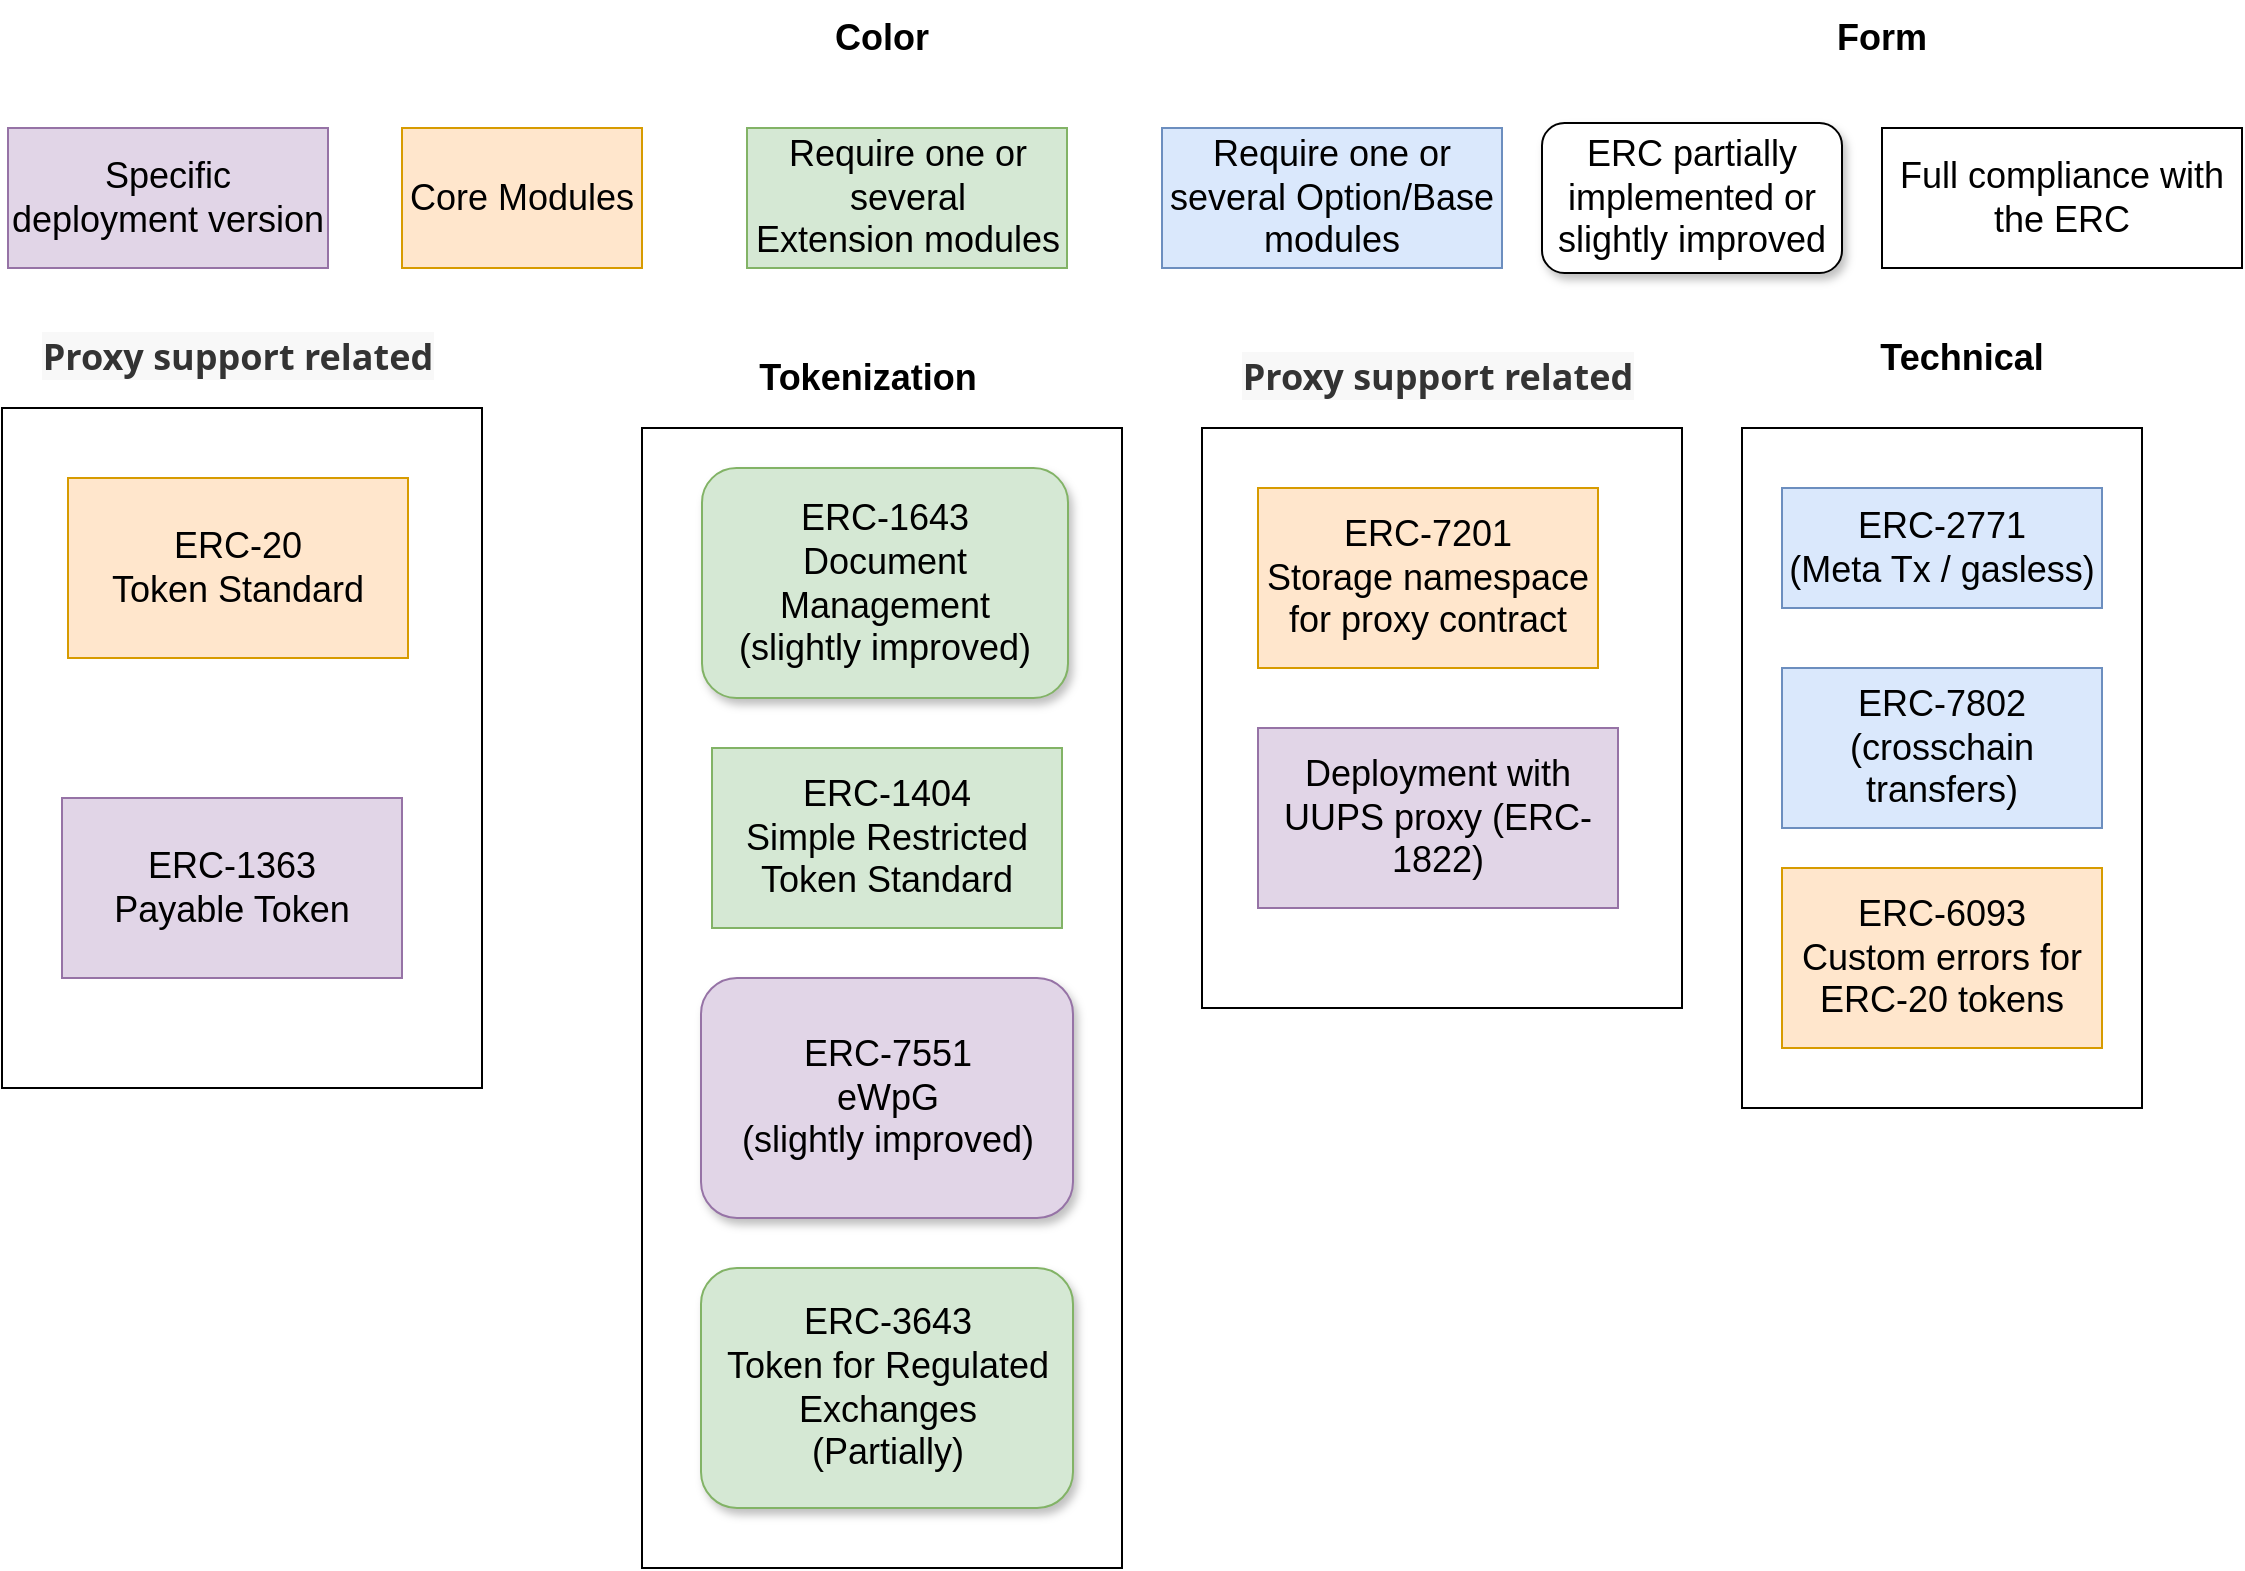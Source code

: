 <mxfile version="20.6.2" type="device" pages="3"><diagram id="V2k871Hfn5JhtiDAQfJV" name="ERC"><mxGraphModel dx="1422" dy="2242" grid="1" gridSize="10" guides="1" tooltips="1" connect="1" arrows="1" fold="1" page="1" pageScale="1" pageWidth="2336" pageHeight="1654" math="0" shadow="0"><root><mxCell id="0"/><mxCell id="1" parent="0"/><mxCell id="IhLBATmRXJaOXeNauBZt-1" value="" style="rounded=0;whiteSpace=wrap;html=1;fontSize=18;" parent="1" vertex="1"><mxGeometry x="860" y="200" width="240" height="570" as="geometry"/></mxCell><mxCell id="IhLBATmRXJaOXeNauBZt-2" value="Tokenization" style="text;html=1;strokeColor=none;fillColor=none;align=center;verticalAlign=middle;whiteSpace=wrap;rounded=0;fontStyle=1;fontSize=18;" parent="1" vertex="1"><mxGeometry x="872.5" y="160" width="200" height="30" as="geometry"/></mxCell><mxCell id="IhLBATmRXJaOXeNauBZt-4" value="" style="rounded=0;whiteSpace=wrap;html=1;fontSize=18;" parent="1" vertex="1"><mxGeometry x="1140" y="200" width="240" height="290" as="geometry"/></mxCell><mxCell id="IhLBATmRXJaOXeNauBZt-5" value="&lt;strong style=&quot;box-sizing: border-box; color: rgb(51, 51, 51); font-family: &amp;quot;Open Sans&amp;quot;, &amp;quot;Clear Sans&amp;quot;, &amp;quot;Helvetica Neue&amp;quot;, Helvetica, Arial, &amp;quot;Segoe UI Emoji&amp;quot;, sans-serif; font-size: 18px; text-align: left; background-color: rgb(248, 248, 248);&quot;&gt;&lt;span style=&quot;box-sizing: border-box; font-size: 18px;&quot; class=&quot;md-plain&quot;&gt;Proxy support related&lt;/span&gt;&lt;/strong&gt;" style="text;html=1;strokeColor=none;fillColor=none;align=center;verticalAlign=middle;whiteSpace=wrap;rounded=0;fontSize=18;" parent="1" vertex="1"><mxGeometry x="1143" y="160" width="230" height="30" as="geometry"/></mxCell><mxCell id="IhLBATmRXJaOXeNauBZt-12" value="ERC-7201&lt;br&gt;Storage namespace for proxy contract" style="rounded=0;whiteSpace=wrap;html=1;fontSize=18;fillColor=#ffe6cc;strokeColor=#d79b00;" parent="1" vertex="1"><mxGeometry x="1168" y="230" width="170" height="90" as="geometry"/></mxCell><mxCell id="IhLBATmRXJaOXeNauBZt-13" value="" style="rounded=0;whiteSpace=wrap;html=1;fontSize=18;" parent="1" vertex="1"><mxGeometry x="1410" y="200" width="200" height="340" as="geometry"/></mxCell><mxCell id="IhLBATmRXJaOXeNauBZt-14" value="Technical" style="text;html=1;strokeColor=none;fillColor=none;align=center;verticalAlign=middle;whiteSpace=wrap;rounded=0;fontSize=18;fontStyle=1" parent="1" vertex="1"><mxGeometry x="1490" y="150" width="60" height="30" as="geometry"/></mxCell><mxCell id="IhLBATmRXJaOXeNauBZt-16" value="ERC-2771&lt;br style=&quot;font-size: 18px;&quot;&gt;(Meta Tx / gasless)&lt;br style=&quot;font-size: 18px;&quot;&gt;" style="rounded=0;whiteSpace=wrap;html=1;fontSize=18;fillColor=#dae8fc;strokeColor=#6c8ebf;" parent="1" vertex="1"><mxGeometry x="1430" y="230" width="160" height="60" as="geometry"/></mxCell><mxCell id="IhLBATmRXJaOXeNauBZt-17" value="ERC-6093&lt;br style=&quot;font-size: 18px;&quot;&gt;Custom errors for ERC-20 tokens" style="rounded=0;whiteSpace=wrap;html=1;fontSize=18;fillColor=#ffe6cc;strokeColor=#d79b00;" parent="1" vertex="1"><mxGeometry x="1430" y="420" width="160" height="90" as="geometry"/></mxCell><mxCell id="IhLBATmRXJaOXeNauBZt-18" value="ERC-7802&lt;br style=&quot;font-size: 18px;&quot;&gt;(crosschain transfers)" style="rounded=0;whiteSpace=wrap;html=1;fontSize=18;fillColor=#dae8fc;strokeColor=#6c8ebf;" parent="1" vertex="1"><mxGeometry x="1430" y="320" width="160" height="80" as="geometry"/></mxCell><mxCell id="IhLBATmRXJaOXeNauBZt-20" value="Deployment with UUPS proxy (ERC-1822)" style="rounded=0;whiteSpace=wrap;html=1;fontSize=18;fillColor=#e1d5e7;strokeColor=#9673a6;" parent="1" vertex="1"><mxGeometry x="1168" y="350" width="180" height="90" as="geometry"/></mxCell><mxCell id="IhLBATmRXJaOXeNauBZt-21" value="ERC-1404&lt;br&gt;Simple Restricted Token Standard" style="rounded=0;whiteSpace=wrap;html=1;fontSize=18;fillColor=#d5e8d4;strokeColor=#82b366;" parent="1" vertex="1"><mxGeometry x="895" y="360" width="175" height="90" as="geometry"/></mxCell><mxCell id="IhLBATmRXJaOXeNauBZt-24" value="" style="rounded=0;whiteSpace=wrap;html=1;fontSize=18;" parent="1" vertex="1"><mxGeometry x="540" y="190" width="240" height="340" as="geometry"/></mxCell><mxCell id="IhLBATmRXJaOXeNauBZt-25" value="&lt;strong style=&quot;box-sizing: border-box; color: rgb(51, 51, 51); font-family: &amp;quot;Open Sans&amp;quot;, &amp;quot;Clear Sans&amp;quot;, &amp;quot;Helvetica Neue&amp;quot;, Helvetica, Arial, &amp;quot;Segoe UI Emoji&amp;quot;, sans-serif; font-size: 18px; text-align: left; background-color: rgb(248, 248, 248);&quot;&gt;&lt;span style=&quot;box-sizing: border-box; font-size: 18px;&quot; class=&quot;md-plain&quot;&gt;Proxy support related&lt;/span&gt;&lt;/strong&gt;" style="text;html=1;strokeColor=none;fillColor=none;align=center;verticalAlign=middle;whiteSpace=wrap;rounded=0;fontSize=18;" parent="1" vertex="1"><mxGeometry x="543" y="150" width="230" height="30" as="geometry"/></mxCell><mxCell id="IhLBATmRXJaOXeNauBZt-26" value="ERC-20&lt;br&gt;Token Standard" style="rounded=0;whiteSpace=wrap;html=1;fontSize=18;fillColor=#ffe6cc;strokeColor=#d79b00;" parent="1" vertex="1"><mxGeometry x="573" y="225" width="170" height="90" as="geometry"/></mxCell><mxCell id="IhLBATmRXJaOXeNauBZt-28" value="ERC-1363&lt;br&gt;Payable Token" style="rounded=0;whiteSpace=wrap;html=1;fontSize=18;fillColor=#e1d5e7;strokeColor=#9673a6;" parent="1" vertex="1"><mxGeometry x="570" y="385" width="170" height="90" as="geometry"/></mxCell><mxCell id="IhLBATmRXJaOXeNauBZt-29" value="Core Modules" style="rounded=0;whiteSpace=wrap;html=1;fontSize=18;fillColor=#ffe6cc;strokeColor=#d79b00;" parent="1" vertex="1"><mxGeometry x="740" y="50" width="120" height="70" as="geometry"/></mxCell><mxCell id="IhLBATmRXJaOXeNauBZt-30" value="Specific deployment version" style="rounded=0;whiteSpace=wrap;html=1;fontSize=18;fillColor=#e1d5e7;strokeColor=#9673a6;" parent="1" vertex="1"><mxGeometry x="543" y="50" width="160" height="70" as="geometry"/></mxCell><mxCell id="IhLBATmRXJaOXeNauBZt-31" value="Require one or several&lt;br&gt;Extension modules" style="rounded=0;whiteSpace=wrap;html=1;fontSize=18;fillColor=#d5e8d4;strokeColor=#82b366;" parent="1" vertex="1"><mxGeometry x="912.5" y="50" width="160" height="70" as="geometry"/></mxCell><mxCell id="IhLBATmRXJaOXeNauBZt-32" value="Require one or several Option/Base modules" style="rounded=0;whiteSpace=wrap;html=1;fontSize=18;fillColor=#dae8fc;strokeColor=#6c8ebf;" parent="1" vertex="1"><mxGeometry x="1120" y="50" width="170" height="70" as="geometry"/></mxCell><mxCell id="67AQLVybOhxrftqKBreh-3" value="&lt;font style=&quot;font-size: 18px;&quot;&gt;ERC partially implemented or slightly improved&lt;/font&gt;" style="rounded=1;whiteSpace=wrap;html=1;glass=0;sketch=0;shadow=1;" parent="1" vertex="1"><mxGeometry x="1310" y="47.5" width="150" height="75" as="geometry"/></mxCell><mxCell id="67AQLVybOhxrftqKBreh-4" value="&lt;font style=&quot;font-size: 18px;&quot;&gt;Full compliance with the ERC&lt;/font&gt;" style="rounded=0;whiteSpace=wrap;html=1;shadow=0;glass=0;sketch=0;" parent="1" vertex="1"><mxGeometry x="1480" y="50" width="180" height="70" as="geometry"/></mxCell><mxCell id="67AQLVybOhxrftqKBreh-5" value="&lt;span style=&quot;font-size: 18px;&quot;&gt;ERC-1643&lt;/span&gt;&lt;br style=&quot;font-size: 18px;&quot;&gt;&lt;span style=&quot;font-size: 18px;&quot;&gt;Document Management&lt;/span&gt;&lt;br style=&quot;font-size: 18px;&quot;&gt;&lt;span style=&quot;font-size: 18px;&quot;&gt;(slightly improved)&lt;/span&gt;" style="rounded=1;whiteSpace=wrap;html=1;glass=0;sketch=0;shadow=1;fillColor=#d5e8d4;strokeColor=#82b366;" parent="1" vertex="1"><mxGeometry x="890" y="220" width="183" height="115" as="geometry"/></mxCell><mxCell id="67AQLVybOhxrftqKBreh-7" value="&lt;font style=&quot;font-size: 18px;&quot;&gt;ERC-3643&lt;br&gt;Token for Regulated Exchanges&lt;br&gt;(Partially)&lt;/font&gt;" style="rounded=1;whiteSpace=wrap;html=1;glass=0;sketch=0;shadow=1;fillColor=#d5e8d4;strokeColor=#82b366;" parent="1" vertex="1"><mxGeometry x="889.5" y="620" width="186" height="120" as="geometry"/></mxCell><mxCell id="67AQLVybOhxrftqKBreh-8" value="&lt;span style=&quot;font-size: 18px;&quot;&gt;ERC-7551&lt;/span&gt;&lt;br style=&quot;font-size: 18px;&quot;&gt;&lt;span style=&quot;font-size: 18px;&quot;&gt;eWpG&lt;/span&gt;&lt;br style=&quot;font-size: 18px;&quot;&gt;&lt;span style=&quot;font-size: 18px;&quot;&gt;(slightly improved)&lt;/span&gt;" style="rounded=1;whiteSpace=wrap;html=1;glass=0;sketch=0;shadow=1;fillColor=#e1d5e7;strokeColor=#9673a6;" parent="1" vertex="1"><mxGeometry x="889.5" y="475" width="186" height="120" as="geometry"/></mxCell><mxCell id="67AQLVybOhxrftqKBreh-11" value="Color" style="text;html=1;strokeColor=none;fillColor=none;align=center;verticalAlign=middle;whiteSpace=wrap;rounded=0;shadow=1;glass=0;sketch=0;fontSize=18;fontStyle=1" parent="1" vertex="1"><mxGeometry x="950" y="-10" width="60" height="30" as="geometry"/></mxCell><mxCell id="67AQLVybOhxrftqKBreh-12" value="Form" style="text;html=1;strokeColor=none;fillColor=none;align=center;verticalAlign=middle;whiteSpace=wrap;rounded=0;shadow=1;glass=0;sketch=0;fontSize=18;fontStyle=1" parent="1" vertex="1"><mxGeometry x="1450" y="-10" width="60" height="30" as="geometry"/></mxCell></root></mxGraphModel></diagram><diagram id="oAjNNHCSHPXbBcMJOCez" name="Architecture-archive"><mxGraphModel dx="5163" dy="2530" grid="1" gridSize="10" guides="1" tooltips="1" connect="1" arrows="1" fold="1" page="1" pageScale="1" pageWidth="1100" pageHeight="850" background="#FFFFFF" math="0" shadow="0"><root><mxCell id="0"/><mxCell id="1" parent="0"/><mxCell id="RwvNZHMpsA5Segt6v82v-19" value="" style="rounded=1;whiteSpace=wrap;html=1;fillColor=#99CCFF;strokeColor=#6c8ebf;fontSize=14;" parent="1" vertex="1"><mxGeometry x="-510" y="1550" width="655" height="165" as="geometry"/></mxCell><mxCell id="ZY6H9djLRfXlNV0i17z7-17" value="" style="rounded=0;whiteSpace=wrap;html=1;fillColor=#ffcccc;strokeColor=#36393d;fontSize=14;" parent="1" vertex="1"><mxGeometry x="650" y="-20" width="680" height="190" as="geometry"/></mxCell><mxCell id="ZY6H9djLRfXlNV0i17z7-16" value="" style="shape=or;whiteSpace=wrap;html=1;rotation=-90;fillColor=#b1ddf0;strokeColor=#10739e;fontSize=14;" parent="1" vertex="1"><mxGeometry x="442.57" y="11.16" width="796.09" height="1998.75" as="geometry"/></mxCell><mxCell id="ZY6H9djLRfXlNV0i17z7-10" value="" style="rounded=1;whiteSpace=wrap;html=1;fillColor=#dae8fc;strokeColor=#6c8ebf;fontSize=14;" parent="1" vertex="1"><mxGeometry x="370" y="660" width="660" height="220" as="geometry"/></mxCell><mxCell id="jnr7dqyDoXrpv24DwmiY-5" value="" style="rounded=1;whiteSpace=wrap;html=1;fillColor=#ffe6cc;strokeColor=#d79b00;fontSize=14;" parent="1" vertex="1"><mxGeometry x="1460" y="510" width="280" height="150" as="geometry"/></mxCell><mxCell id="K3fvaay8qHjt6Y1vxrPP-103" value="" style="rounded=0;whiteSpace=wrap;html=1;fillColor=#e1d5e7;strokeColor=#9673a6;fontSize=14;" parent="1" vertex="1"><mxGeometry x="140" y="930" width="1300" height="330" as="geometry"/></mxCell><mxCell id="K3fvaay8qHjt6Y1vxrPP-90" value="" style="rounded=0;whiteSpace=wrap;html=1;fillColor=#dae8fc;strokeColor=#6c8ebf;fontSize=14;" parent="1" vertex="1"><mxGeometry x="450" y="2110" width="730" height="220" as="geometry"/></mxCell><mxCell id="K3fvaay8qHjt6Y1vxrPP-56" value="" style="rounded=1;whiteSpace=wrap;html=1;fillColor=#fff2cc;strokeColor=#d6b656;fontSize=14;" parent="1" vertex="1"><mxGeometry x="930" y="220" width="440" height="230" as="geometry"/></mxCell><mxCell id="K3fvaay8qHjt6Y1vxrPP-1" value="" style="rounded=1;whiteSpace=wrap;html=1;fillColor=#d5e8d4;strokeColor=#82b366;fontSize=14;" parent="1" vertex="1"><mxGeometry x="-600" y="-430" width="1020" height="600" as="geometry"/></mxCell><mxCell id="K3fvaay8qHjt6Y1vxrPP-2" value="Context&lt;br style=&quot;font-size: 14px;&quot;&gt;Upgradeable" style="rounded=0;whiteSpace=wrap;html=1;fontSize=14;" parent="1" vertex="1"><mxGeometry x="-470" y="-340" width="90" height="50" as="geometry"/></mxCell><mxCell id="K3fvaay8qHjt6Y1vxrPP-5" value="&amp;lt;&amp;lt; interface &amp;gt;&amp;gt;&lt;br style=&quot;font-size: 14px;&quot;&gt;IERC20Upgradeable" style="rounded=0;whiteSpace=wrap;html=1;fontSize=14;" parent="1" vertex="1"><mxGeometry x="-170" y="-370" width="150" height="50" as="geometry"/></mxCell><mxCell id="K3fvaay8qHjt6Y1vxrPP-6" value="&amp;lt;&amp;lt; interface &amp;gt;&amp;gt;&lt;br style=&quot;font-size: 14px;&quot;&gt;IERC20Metada&lt;br style=&quot;font-size: 14px;&quot;&gt;Upgradeable" style="rounded=0;whiteSpace=wrap;html=1;fontSize=14;" parent="1" vertex="1"><mxGeometry x="20" y="-370" width="105" height="50" as="geometry"/></mxCell><mxCell id="K3fvaay8qHjt6Y1vxrPP-7" value="ERC20&lt;br style=&quot;font-size: 14px;&quot;&gt;Upgradeable" style="rounded=0;whiteSpace=wrap;html=1;fontSize=14;" parent="1" vertex="1"><mxGeometry x="-100" y="-240" width="120" height="60" as="geometry"/></mxCell><mxCell id="K3fvaay8qHjt6Y1vxrPP-9" value="ERC2771&lt;br style=&quot;font-size: 13px;&quot;&gt;ContextUpgradeable" style="rounded=0;whiteSpace=wrap;html=1;fontSize=13;" parent="1" vertex="1"><mxGeometry x="-90" y="-80" width="130" height="60" as="geometry"/></mxCell><mxCell id="K3fvaay8qHjt6Y1vxrPP-10" value="AccessControl&lt;br style=&quot;font-size: 13px;&quot;&gt;Upgradeable" style="rounded=0;whiteSpace=wrap;html=1;fontSize=13;" parent="1" vertex="1"><mxGeometry x="50" y="-80" width="120" height="60" as="geometry"/></mxCell><mxCell id="K3fvaay8qHjt6Y1vxrPP-11" value="PausableUpgradeable" style="rounded=0;whiteSpace=wrap;html=1;fontSize=13;" parent="1" vertex="1"><mxGeometry x="-235" y="-80" width="140" height="60" as="geometry"/></mxCell><mxCell id="K3fvaay8qHjt6Y1vxrPP-12" value="PauseModule" style="rounded=0;whiteSpace=wrap;html=1;fontSize=14;" parent="1" vertex="1"><mxGeometry x="375" y="995" width="120" height="60" as="geometry"/></mxCell><mxCell id="K3fvaay8qHjt6Y1vxrPP-13" value="MetaTx&lt;br style=&quot;font-size: 14px;&quot;&gt;Module" style="rounded=0;whiteSpace=wrap;html=1;fontSize=14;" parent="1" vertex="1"><mxGeometry x="-485" y="1607.5" width="120" height="70" as="geometry"/></mxCell><mxCell id="K3fvaay8qHjt6Y1vxrPP-14" value="AuthorizationModule" style="rounded=0;whiteSpace=wrap;html=1;fontSize=14;" parent="1" vertex="1"><mxGeometry x="1530" y="570" width="200" height="60" as="geometry"/></mxCell><mxCell id="K3fvaay8qHjt6Y1vxrPP-15" value="ERC20&lt;br&gt;MintModule" style="rounded=0;whiteSpace=wrap;html=1;fontSize=14;" parent="1" vertex="1"><mxGeometry x="755" y="990" width="120" height="60" as="geometry"/></mxCell><mxCell id="K3fvaay8qHjt6Y1vxrPP-16" value="ERC20 BurnModule" style="rounded=0;whiteSpace=wrap;html=1;fontSize=14;" parent="1" vertex="1"><mxGeometry x="565" y="990" width="120" height="60" as="geometry"/></mxCell><mxCell id="K3fvaay8qHjt6Y1vxrPP-20" value="ValidationModuleRuleEngineInternal" style="rounded=0;whiteSpace=wrap;html=1;fontSize=14;" parent="1" vertex="1"><mxGeometry x="950" y="350" width="210" height="60" as="geometry"/></mxCell><mxCell id="K3fvaay8qHjt6Y1vxrPP-21" value="BaseModule" style="rounded=0;whiteSpace=wrap;html=1;fontSize=14;" parent="1" vertex="1"><mxGeometry x="1295" y="990" width="120" height="60" as="geometry"/></mxCell><mxCell id="K3fvaay8qHjt6Y1vxrPP-22" value="Extends" style="endArrow=block;endSize=16;endFill=0;html=1;rounded=0;entryX=1;entryY=0.5;entryDx=0;entryDy=0;fontSize=14;exitX=0.75;exitY=0;exitDx=0;exitDy=0;" parent="1" source="K3fvaay8qHjt6Y1vxrPP-14" target="K3fvaay8qHjt6Y1vxrPP-10" edge="1"><mxGeometry width="160" relative="1" as="geometry"><mxPoint x="1680" y="490" as="sourcePoint"/><mxPoint x="330" y="420" as="targetPoint"/><Array as="points"><mxPoint x="1680" y="-50"/><mxPoint x="1180" y="-50"/></Array></mxGeometry></mxCell><mxCell id="K3fvaay8qHjt6Y1vxrPP-33" value="CMTAT Base Common" style="rounded=0;whiteSpace=wrap;html=1;fontSize=14;" parent="1" vertex="1"><mxGeometry x="760" y="1480" width="110" height="60" as="geometry"/></mxCell><mxCell id="K3fvaay8qHjt6Y1vxrPP-44" value="EnforcementModule" style="rounded=0;whiteSpace=wrap;html=1;fontSize=14;" parent="1" vertex="1"><mxGeometry x="1100" y="990" width="125" height="60" as="geometry"/></mxCell><mxCell id="K3fvaay8qHjt6Y1vxrPP-49" value="&lt;br&gt;SnapshotEngineModule" style="rounded=0;whiteSpace=wrap;html=1;fontSize=14;" parent="1" vertex="1"><mxGeometry x="810" y="820" width="150" height="60" as="geometry"/></mxCell><mxCell id="K3fvaay8qHjt6Y1vxrPP-53" value="&lt;b style=&quot;font-size: 17px;&quot;&gt;OpenZeppelin&amp;nbsp;&lt;br style=&quot;font-size: 17px;&quot;&gt;Implementation&lt;/b&gt;" style="text;html=1;strokeColor=none;fillColor=none;align=center;verticalAlign=middle;whiteSpace=wrap;rounded=0;fontSize=17;" parent="1" vertex="1"><mxGeometry x="-330" y="-410" width="370" height="30" as="geometry"/></mxCell><mxCell id="K3fvaay8qHjt6Y1vxrPP-57" value="&lt;b style=&quot;font-size: 17px;&quot;&gt;Internal Module&lt;/b&gt;" style="text;html=1;strokeColor=none;fillColor=none;align=center;verticalAlign=middle;whiteSpace=wrap;rounded=0;fontSize=17;" parent="1" vertex="1"><mxGeometry x="960" y="250" width="160" height="30" as="geometry"/></mxCell><mxCell id="K3fvaay8qHjt6Y1vxrPP-66" style="edgeStyle=orthogonalEdgeStyle;rounded=0;orthogonalLoop=1;jettySize=auto;html=1;exitX=0.5;exitY=1;exitDx=0;exitDy=0;fontSize=14;" parent="1" edge="1"><mxGeometry relative="1" as="geometry"><mxPoint x="565" y="860" as="sourcePoint"/><mxPoint x="565" y="860" as="targetPoint"/></mxGeometry></mxCell><mxCell id="K3fvaay8qHjt6Y1vxrPP-99" value="Initializable" style="rounded=0;whiteSpace=wrap;html=1;fontSize=14;" parent="1" vertex="1"><mxGeometry x="-340" y="-340" width="90" height="50" as="geometry"/></mxCell><mxCell id="K3fvaay8qHjt6Y1vxrPP-105" value="Wrapper &lt;br style=&quot;font-size: 17px;&quot;&gt;Module" style="text;strokeColor=none;fillColor=none;html=1;fontSize=17;fontStyle=1;verticalAlign=middle;align=center;" parent="1" vertex="1"><mxGeometry x="40" y="840" width="140" height="40" as="geometry"/></mxCell><mxCell id="K3fvaay8qHjt6Y1vxrPP-108" value="Extends" style="endArrow=block;endSize=16;endFill=0;html=1;rounded=0;exitX=0;exitY=0.75;exitDx=0;exitDy=0;entryX=0.25;entryY=1;entryDx=0;entryDy=0;fontSize=14;" parent="1" source="K3fvaay8qHjt6Y1vxrPP-33" target="K3fvaay8qHjt6Y1vxrPP-2" edge="1"><mxGeometry width="160" relative="1" as="geometry"><mxPoint x="740" y="1520" as="sourcePoint"/><mxPoint x="-440" y="-270" as="targetPoint"/><Array as="points"><mxPoint x="-450" y="1520"/></Array></mxGeometry></mxCell><mxCell id="K3fvaay8qHjt6Y1vxrPP-109" value="Extends" style="endArrow=block;endSize=16;endFill=0;html=1;rounded=0;entryX=0.5;entryY=1;entryDx=0;entryDy=0;exitX=0;exitY=0;exitDx=0;exitDy=0;fontSize=14;" parent="1" source="K3fvaay8qHjt6Y1vxrPP-33" target="K3fvaay8qHjt6Y1vxrPP-99" edge="1"><mxGeometry width="160" relative="1" as="geometry"><mxPoint x="670" y="1330" as="sourcePoint"/><mxPoint x="-130" y="170" as="targetPoint"/><Array as="points"><mxPoint x="-295" y="1470"/></Array></mxGeometry></mxCell><mxCell id="K3fvaay8qHjt6Y1vxrPP-119" value="" style="endArrow=classic;html=1;rounded=0;fontSize=14;exitX=0.5;exitY=0;exitDx=0;exitDy=0;" parent="1" source="K3fvaay8qHjt6Y1vxrPP-20" edge="1"><mxGeometry width="50" height="50" relative="1" as="geometry"><mxPoint x="640" y="180" as="sourcePoint"/><mxPoint x="-300" y="180" as="targetPoint"/><Array as="points"><mxPoint x="1060" y="190"/></Array></mxGeometry></mxCell><mxCell id="K3fvaay8qHjt6Y1vxrPP-121" value="&amp;lt;&amp;lt; interface &amp;gt;&amp;gt;&lt;br style=&quot;font-size: 14px;&quot;&gt;IERC1404Wrapper" style="rounded=0;whiteSpace=wrap;html=1;fontSize=14;" parent="1" vertex="1"><mxGeometry x="950" y="80" width="135" height="50" as="geometry"/></mxCell><mxCell id="K3fvaay8qHjt6Y1vxrPP-127" value="" style="endArrow=none;dashed=1;html=1;rounded=0;fontSize=14;exitX=0.5;exitY=0;exitDx=0;exitDy=0;" parent="1" source="K3fvaay8qHjt6Y1vxrPP-7" edge="1"><mxGeometry width="50" height="50" relative="1" as="geometry"><mxPoint x="40" y="-210" as="sourcePoint"/><mxPoint x="-40" y="-280" as="targetPoint"/><Array as="points"/></mxGeometry></mxCell><mxCell id="K3fvaay8qHjt6Y1vxrPP-128" value="" style="endArrow=block;dashed=1;endFill=0;endSize=12;html=1;rounded=0;fontSize=14;" parent="1" edge="1"><mxGeometry width="160" relative="1" as="geometry"><mxPoint x="-40" y="-280" as="sourcePoint"/><mxPoint x="70" y="-320" as="targetPoint"/><Array as="points"><mxPoint x="70" y="-280"/></Array></mxGeometry></mxCell><mxCell id="K3fvaay8qHjt6Y1vxrPP-129" value="" style="endArrow=block;dashed=1;endFill=0;endSize=12;html=1;rounded=0;fontSize=14;entryX=0.5;entryY=1;entryDx=0;entryDy=0;" parent="1" target="K3fvaay8qHjt6Y1vxrPP-5" edge="1"><mxGeometry width="160" relative="1" as="geometry"><mxPoint x="-40" y="-280" as="sourcePoint"/><mxPoint x="-100" y="-310" as="targetPoint"/><Array as="points"><mxPoint x="-95" y="-280"/></Array></mxGeometry></mxCell><mxCell id="K3fvaay8qHjt6Y1vxrPP-130" value="" style="endArrow=block;dashed=1;endFill=0;endSize=12;html=1;rounded=0;fontSize=14;startArrow=none;exitX=1;exitY=1;exitDx=0;exitDy=0;entryX=0.444;entryY=1;entryDx=0;entryDy=0;entryPerimeter=0;" parent="1" source="K3fvaay8qHjt6Y1vxrPP-42" target="K3fvaay8qHjt6Y1vxrPP-121" edge="1"><mxGeometry width="160" relative="1" as="geometry"><mxPoint x="1730.613" y="167.823" as="sourcePoint"/><mxPoint x="1010" y="150" as="targetPoint"/><Array as="points"><mxPoint x="1790" y="1350"/><mxPoint x="1790" y="160"/><mxPoint x="1010" y="160"/></Array></mxGeometry></mxCell><mxCell id="K3fvaay8qHjt6Y1vxrPP-131" value="" style="endArrow=classic;html=1;rounded=0;fontSize=14;exitX=0.102;exitY=0.017;exitDx=0;exitDy=0;fillColor=#eeeeee;strokeColor=#36393d;exitPerimeter=0;" parent="1" source="K3fvaay8qHjt6Y1vxrPP-20" edge="1"><mxGeometry width="50" height="50" relative="1" as="geometry"><mxPoint x="1070" y="360" as="sourcePoint"/><mxPoint x="-450" y="200" as="targetPoint"/><Array as="points"><mxPoint x="980" y="200"/></Array></mxGeometry></mxCell><mxCell id="jnr7dqyDoXrpv24DwmiY-1" value="ERC20BaseModule" style="rounded=0;whiteSpace=wrap;html=1;fontSize=14;" parent="1" vertex="1"><mxGeometry x="180" y="1000" width="130" height="60" as="geometry"/></mxCell><mxCell id="jnr7dqyDoXrpv24DwmiY-6" value="&lt;b style=&quot;font-size: 17px;&quot;&gt;Security Module&lt;/b&gt;" style="text;html=1;strokeColor=none;fillColor=none;align=center;verticalAlign=middle;whiteSpace=wrap;rounded=0;fontSize=17;" parent="1" vertex="1"><mxGeometry x="1490" y="525" width="160" height="30" as="geometry"/></mxCell><mxCell id="F2aemvWkmD0VyTByi4Y_-4" value="Extends" style="endArrow=block;endSize=16;endFill=0;html=1;rounded=0;fontSize=14;" parent="1" edge="1"><mxGeometry width="160" relative="1" as="geometry"><mxPoint x="235" y="1150" as="sourcePoint"/><mxPoint x="235" y="1060" as="targetPoint"/><Array as="points"/></mxGeometry></mxCell><mxCell id="F2aemvWkmD0VyTByi4Y_-5" value="Extends" style="endArrow=block;endSize=16;endFill=0;html=1;rounded=0;entryX=0.5;entryY=1;entryDx=0;entryDy=0;fontSize=14;" parent="1" target="K3fvaay8qHjt6Y1vxrPP-12" edge="1"><mxGeometry width="160" relative="1" as="geometry"><mxPoint x="435" y="1150" as="sourcePoint"/><mxPoint x="245" y="1070" as="targetPoint"/><Array as="points"/></mxGeometry></mxCell><mxCell id="F2aemvWkmD0VyTByi4Y_-6" value="Extends" style="endArrow=block;endSize=16;endFill=0;html=1;rounded=0;entryX=0.5;entryY=1;entryDx=0;entryDy=0;fontSize=14;" parent="1" target="K3fvaay8qHjt6Y1vxrPP-16" edge="1"><mxGeometry width="160" relative="1" as="geometry"><mxPoint x="625" y="1150" as="sourcePoint"/><mxPoint x="445" y="1065" as="targetPoint"/><Array as="points"/></mxGeometry></mxCell><mxCell id="F2aemvWkmD0VyTByi4Y_-7" value="Extends" style="endArrow=block;endSize=16;endFill=0;html=1;rounded=0;entryX=0.5;entryY=1;entryDx=0;entryDy=0;fontSize=14;" parent="1" target="K3fvaay8qHjt6Y1vxrPP-15" edge="1"><mxGeometry width="160" relative="1" as="geometry"><mxPoint x="815" y="1150" as="sourcePoint"/><mxPoint x="635" y="1060" as="targetPoint"/><Array as="points"/></mxGeometry></mxCell><mxCell id="F2aemvWkmD0VyTByi4Y_-9" value="Extends" style="endArrow=block;endSize=16;endFill=0;html=1;rounded=0;entryX=0.5;entryY=1;entryDx=0;entryDy=0;fontSize=14;" parent="1" target="K3fvaay8qHjt6Y1vxrPP-44" edge="1"><mxGeometry width="160" relative="1" as="geometry"><mxPoint x="1165" y="1150" as="sourcePoint"/><mxPoint x="1005" y="1060" as="targetPoint"/><Array as="points"/></mxGeometry></mxCell><mxCell id="F2aemvWkmD0VyTByi4Y_-10" value="Extends" style="endArrow=block;endSize=16;endFill=0;html=1;rounded=0;entryX=0.5;entryY=1;entryDx=0;entryDy=0;fontSize=14;" parent="1" target="K3fvaay8qHjt6Y1vxrPP-21" edge="1"><mxGeometry width="160" relative="1" as="geometry"><mxPoint x="1355" y="1150" as="sourcePoint"/><mxPoint x="1175" y="1060" as="targetPoint"/><Array as="points"/></mxGeometry></mxCell><mxCell id="F2aemvWkmD0VyTByi4Y_-11" value="" style="endArrow=none;html=1;fontFamily=Helvetica;fontSize=14;fontColor=default;align=center;strokeColor=default;" parent="1" edge="1"><mxGeometry width="50" height="50" relative="1" as="geometry"><mxPoint x="235" y="1150" as="sourcePoint"/><mxPoint x="1440" y="1150" as="targetPoint"/></mxGeometry></mxCell><mxCell id="F2aemvWkmD0VyTByi4Y_-12" value="" style="endArrow=classic;html=1;rounded=0;exitX=0.5;exitY=0;exitDx=0;exitDy=0;fontSize=14;" parent="1" source="K3fvaay8qHjt6Y1vxrPP-33" edge="1"><mxGeometry width="50" height="50" relative="1" as="geometry"><mxPoint x="800" y="1020" as="sourcePoint"/><mxPoint x="820" y="1150" as="targetPoint"/></mxGeometry></mxCell><mxCell id="F2aemvWkmD0VyTByi4Y_-13" value="Extends" style="endArrow=block;endSize=16;endFill=0;html=1;rounded=0;entryX=0.5;entryY=1;entryDx=0;entryDy=0;fontSize=14;" parent="1" target="K3fvaay8qHjt6Y1vxrPP-14" edge="1"><mxGeometry width="160" relative="1" as="geometry"><mxPoint x="1210" y="910" as="sourcePoint"/><mxPoint x="215" y="1050" as="targetPoint"/><Array as="points"><mxPoint x="1210" y="770"/><mxPoint x="1630" y="770"/></Array></mxGeometry></mxCell><mxCell id="F2aemvWkmD0VyTByi4Y_-14" value="" style="endArrow=none;html=1;rounded=0;fontSize=14;" parent="1" edge="1"><mxGeometry width="50" height="50" relative="1" as="geometry"><mxPoint x="420" y="910" as="sourcePoint"/><mxPoint x="1440" y="910" as="targetPoint"/></mxGeometry></mxCell><mxCell id="F2aemvWkmD0VyTByi4Y_-16" value="" style="endArrow=classic;html=1;rounded=0;exitX=0.5;exitY=0;exitDx=0;exitDy=0;fontSize=14;" parent="1" source="K3fvaay8qHjt6Y1vxrPP-12" edge="1"><mxGeometry width="50" height="50" relative="1" as="geometry"><mxPoint x="245" y="1010" as="sourcePoint"/><mxPoint x="435" y="910" as="targetPoint"/></mxGeometry></mxCell><mxCell id="F2aemvWkmD0VyTByi4Y_-17" value="" style="endArrow=classic;html=1;rounded=0;exitX=0.5;exitY=0;exitDx=0;exitDy=0;fontSize=14;" parent="1" source="K3fvaay8qHjt6Y1vxrPP-16" edge="1"><mxGeometry width="50" height="50" relative="1" as="geometry"><mxPoint x="255" y="1020" as="sourcePoint"/><mxPoint x="625" y="910" as="targetPoint"/></mxGeometry></mxCell><mxCell id="F2aemvWkmD0VyTByi4Y_-18" value="" style="endArrow=classic;html=1;rounded=0;exitX=0.5;exitY=0;exitDx=0;exitDy=0;fontSize=14;" parent="1" source="K3fvaay8qHjt6Y1vxrPP-15" edge="1"><mxGeometry width="50" height="50" relative="1" as="geometry"><mxPoint x="265" y="1030" as="sourcePoint"/><mxPoint x="815" y="910" as="targetPoint"/></mxGeometry></mxCell><mxCell id="F2aemvWkmD0VyTByi4Y_-19" value="" style="endArrow=classic;html=1;rounded=0;fontSize=14;startArrow=none;" parent="1" source="RwvNZHMpsA5Segt6v82v-1" edge="1"><mxGeometry width="50" height="50" relative="1" as="geometry"><mxPoint x="931" y="780" as="sourcePoint"/><mxPoint x="1130" y="720" as="targetPoint"/><Array as="points"><mxPoint x="931" y="720"/></Array></mxGeometry></mxCell><mxCell id="F2aemvWkmD0VyTByi4Y_-20" value="" style="endArrow=classic;html=1;rounded=0;exitX=0.5;exitY=0;exitDx=0;exitDy=0;fontSize=14;" parent="1" source="K3fvaay8qHjt6Y1vxrPP-44" edge="1"><mxGeometry width="50" height="50" relative="1" as="geometry"><mxPoint x="825" y="1000" as="sourcePoint"/><mxPoint x="1163" y="910" as="targetPoint"/></mxGeometry></mxCell><mxCell id="F2aemvWkmD0VyTByi4Y_-21" value="" style="endArrow=classic;html=1;rounded=0;exitX=0;exitY=0.5;exitDx=0;exitDy=0;fontSize=14;" parent="1" source="K3fvaay8qHjt6Y1vxrPP-21" edge="1"><mxGeometry width="50" height="50" relative="1" as="geometry"><mxPoint x="835" y="1010" as="sourcePoint"/><mxPoint x="1245" y="910" as="targetPoint"/><Array as="points"><mxPoint x="1245" y="1020"/></Array></mxGeometry></mxCell><mxCell id="F2aemvWkmD0VyTByi4Y_-24" value="Extends" style="endArrow=block;endSize=16;endFill=0;html=1;rounded=0;fontSize=14;" parent="1" edge="1"><mxGeometry x="-0.018" width="160" relative="1" as="geometry"><mxPoint x="910" y="1240" as="sourcePoint"/><mxPoint x="1090" y="840" as="targetPoint"/><Array as="points"><mxPoint x="1090" y="1240"/></Array><mxPoint x="-1" y="-1" as="offset"/></mxGeometry></mxCell><mxCell id="F2aemvWkmD0VyTByi4Y_-28" value="Extends" style="endArrow=block;endSize=16;endFill=0;html=1;rounded=0;entryX=0.5;entryY=1;entryDx=0;entryDy=0;fontSize=14;exitX=0.5;exitY=0;exitDx=0;exitDy=0;" parent="1" source="K3fvaay8qHjt6Y1vxrPP-13" target="K3fvaay8qHjt6Y1vxrPP-9" edge="1"><mxGeometry width="160" relative="1" as="geometry"><mxPoint x="-430" y="1630" as="sourcePoint"/><mxPoint x="250" y="880" as="targetPoint"/><Array as="points"><mxPoint x="-425" y="1560"/><mxPoint x="-30" y="1560"/><mxPoint x="-20" y="805"/></Array></mxGeometry></mxCell><mxCell id="F2aemvWkmD0VyTByi4Y_-29" value="Extends" style="endArrow=block;endSize=16;endFill=0;html=1;rounded=0;exitX=0.25;exitY=0;exitDx=0;exitDy=0;fontSize=14;" parent="1" source="K3fvaay8qHjt6Y1vxrPP-12" edge="1"><mxGeometry width="160" relative="1" as="geometry"><mxPoint x="400" y="990" as="sourcePoint"/><mxPoint x="-150" y="-20" as="targetPoint"/><Array as="points"><mxPoint x="405" y="970"/><mxPoint x="320" y="970"/><mxPoint x="-150" y="970"/></Array></mxGeometry></mxCell><mxCell id="F2aemvWkmD0VyTByi4Y_-31" value="Extends" style="endArrow=block;endSize=16;endFill=0;html=1;rounded=0;exitX=0;exitY=0.5;exitDx=0;exitDy=0;fontSize=14;" parent="1" source="jnr7dqyDoXrpv24DwmiY-1" edge="1"><mxGeometry x="0.111" width="160" relative="1" as="geometry"><mxPoint x="250" y="970" as="sourcePoint"/><mxPoint x="-50" y="-180" as="targetPoint"/><Array as="points"><mxPoint x="-250" y="1030"/><mxPoint x="-250" y="-140"/><mxPoint x="-50" y="-140"/></Array><mxPoint as="offset"/></mxGeometry></mxCell><mxCell id="F2aemvWkmD0VyTByi4Y_-33" value="" style="endArrow=classic;html=1;rounded=0;exitX=0.25;exitY=0;exitDx=0;exitDy=0;fontSize=14;" parent="1" source="K3fvaay8qHjt6Y1vxrPP-16" edge="1"><mxGeometry width="50" height="50" relative="1" as="geometry"><mxPoint x="595" y="970" as="sourcePoint"/><mxPoint x="-250" y="950" as="targetPoint"/><Array as="points"><mxPoint x="595" y="950"/><mxPoint x="305" y="950"/></Array></mxGeometry></mxCell><mxCell id="F2aemvWkmD0VyTByi4Y_-34" value="" style="endArrow=classic;html=1;rounded=0;exitX=0;exitY=0;exitDx=0;exitDy=0;fontSize=14;" parent="1" source="K3fvaay8qHjt6Y1vxrPP-15" edge="1"><mxGeometry width="50" height="50" relative="1" as="geometry"><mxPoint x="715" y="990" as="sourcePoint"/><mxPoint x="595" y="950" as="targetPoint"/><Array as="points"><mxPoint x="755" y="950"/></Array></mxGeometry></mxCell><mxCell id="ZY6H9djLRfXlNV0i17z7-4" value="Extends" style="endArrow=block;endSize=16;endFill=0;html=1;rounded=0;fontSize=14;exitX=0.5;exitY=0;exitDx=0;exitDy=0;entryX=0.344;entryY=1.002;entryDx=0;entryDy=0;entryPerimeter=0;" parent="1" source="UL3Ib16U9fDpldY7mx_E-2" target="K3fvaay8qHjt6Y1vxrPP-20" edge="1"><mxGeometry width="160" relative="1" as="geometry"><mxPoint x="1460" y="1320" as="sourcePoint"/><mxPoint x="1020" y="420" as="targetPoint"/><Array as="points"><mxPoint x="470" y="600"/><mxPoint x="980" y="590"/><mxPoint x="1020" y="590"/></Array></mxGeometry></mxCell><mxCell id="ZY6H9djLRfXlNV0i17z7-11" value="&lt;b style=&quot;font-size: 17px;&quot;&gt;Extensions Module&lt;/b&gt;" style="text;html=1;strokeColor=none;fillColor=none;align=center;verticalAlign=middle;whiteSpace=wrap;rounded=0;fontSize=17;" parent="1" vertex="1"><mxGeometry x="635" y="660" width="160" height="30" as="geometry"/></mxCell><mxCell id="ZY6H9djLRfXlNV0i17z7-12" value="&lt;b style=&quot;font-size: 17px;&quot;&gt;Core Module&lt;/b&gt;" style="text;html=1;strokeColor=none;fillColor=none;align=center;verticalAlign=middle;whiteSpace=wrap;rounded=0;fontSize=17;" parent="1" vertex="1"><mxGeometry x="145" y="1210" width="220" height="30" as="geometry"/></mxCell><mxCell id="ZY6H9djLRfXlNV0i17z7-18" value="&lt;b style=&quot;font-size: 17px;&quot;&gt;Interface&lt;/b&gt;" style="text;html=1;strokeColor=none;fillColor=none;align=center;verticalAlign=middle;whiteSpace=wrap;rounded=0;fontSize=17;" parent="1" vertex="1"><mxGeometry x="830" y="40" width="160" height="30" as="geometry"/></mxCell><mxCell id="ZY6H9djLRfXlNV0i17z7-20" value="" style="endArrow=none;endSize=16;endFill=0;html=1;rounded=0;startArrow=none;entryX=1;entryY=0.75;entryDx=0;entryDy=0;fontSize=14;" parent="1" target="K3fvaay8qHjt6Y1vxrPP-33" edge="1"><mxGeometry x="-0.018" width="160" relative="1" as="geometry"><mxPoint x="910" y="1240" as="sourcePoint"/><mxPoint x="910" y="1510" as="targetPoint"/><Array as="points"><mxPoint x="910" y="1525"/></Array><mxPoint x="-1" y="-1" as="offset"/></mxGeometry></mxCell><mxCell id="ZY6H9djLRfXlNV0i17z7-33" value="" style="endArrow=none;html=1;rounded=0;strokeWidth=3;fontSize=14;" parent="1" edge="1"><mxGeometry width="50" height="50" relative="1" as="geometry"><mxPoint x="-700" y="1180" as="sourcePoint"/><mxPoint x="980" y="-300" as="targetPoint"/></mxGeometry></mxCell><mxCell id="ZY6H9djLRfXlNV0i17z7-34" value="&lt;b style=&quot;font-size: 20px;&quot;&gt;CMTA&lt;/b&gt;" style="text;html=1;strokeColor=none;fillColor=none;align=center;verticalAlign=middle;whiteSpace=wrap;rounded=0;fontSize=20;" parent="1" vertex="1"><mxGeometry x="880" y="-210" width="160" height="30" as="geometry"/></mxCell><mxCell id="ZY6H9djLRfXlNV0i17z7-35" value="" style="endArrow=none;html=1;rounded=0;strokeWidth=3;strokeColor=default;dashed=1;fontSize=14;" parent="1" edge="1"><mxGeometry width="50" height="50" relative="1" as="geometry"><mxPoint x="-500" y="1300" as="sourcePoint"/><mxPoint x="1510" y="-20" as="targetPoint"/><Array as="points"><mxPoint x="170" y="690"/></Array></mxGeometry></mxCell><mxCell id="ZY6H9djLRfXlNV0i17z7-36" value="&lt;b style=&quot;font-size: 20px;&quot;&gt;Module&lt;/b&gt;" style="text;html=1;strokeColor=none;fillColor=none;align=center;verticalAlign=middle;whiteSpace=wrap;rounded=0;fontSize=20;" parent="1" vertex="1"><mxGeometry x="1390" y="60" width="160" height="30" as="geometry"/></mxCell><mxCell id="ZY6H9djLRfXlNV0i17z7-37" value="&lt;b style=&quot;font-size: 17px;&quot;&gt;CMTAT Standard Deployment version&lt;/b&gt;" style="text;html=1;strokeColor=none;fillColor=none;align=center;verticalAlign=middle;whiteSpace=wrap;rounded=0;fontSize=17;" parent="1" vertex="1"><mxGeometry x="745" y="2150" width="160" height="30" as="geometry"/></mxCell><mxCell id="ZY6H9djLRfXlNV0i17z7-42" value="" style="endArrow=classic;html=1;rounded=0;strokeColor=default;strokeWidth=1;fontSize=14;exitX=0;exitY=1;exitDx=0;exitDy=0;" parent="1" source="K3fvaay8qHjt6Y1vxrPP-7" edge="1"><mxGeometry width="50" height="50" relative="1" as="geometry"><mxPoint x="-550" y="-130" as="sourcePoint"/><mxPoint x="-450" y="-180" as="targetPoint"/></mxGeometry></mxCell><mxCell id="ZY6H9djLRfXlNV0i17z7-43" value="" style="endArrow=classic;html=1;rounded=0;strokeColor=default;strokeWidth=1;fontSize=14;exitX=0;exitY=0.5;exitDx=0;exitDy=0;" parent="1" source="K3fvaay8qHjt6Y1vxrPP-7" edge="1"><mxGeometry width="50" height="50" relative="1" as="geometry"><mxPoint x="-90" y="-170" as="sourcePoint"/><mxPoint x="-290" y="-210" as="targetPoint"/></mxGeometry></mxCell><mxCell id="ZY6H9djLRfXlNV0i17z7-46" value="" style="endArrow=classic;html=1;rounded=0;strokeColor=default;strokeWidth=1;fontSize=14;exitX=0;exitY=0.5;exitDx=0;exitDy=0;" parent="1" source="K3fvaay8qHjt6Y1vxrPP-11" edge="1"><mxGeometry width="50" height="50" relative="1" as="geometry"><mxPoint x="-390" y="-20" as="sourcePoint"/><mxPoint x="-300" y="-50" as="targetPoint"/></mxGeometry></mxCell><mxCell id="ZY6H9djLRfXlNV0i17z7-47" value="" style="endArrow=classic;html=1;rounded=0;strokeColor=default;strokeWidth=1;fontSize=14;exitX=0;exitY=0;exitDx=0;exitDy=0;" parent="1" source="K3fvaay8qHjt6Y1vxrPP-11" edge="1"><mxGeometry width="50" height="50" relative="1" as="geometry"><mxPoint x="-200" y="-40" as="sourcePoint"/><mxPoint x="-450" y="-80" as="targetPoint"/></mxGeometry></mxCell><mxCell id="ZY6H9djLRfXlNV0i17z7-48" value="" style="endArrow=classic;html=1;rounded=0;strokeColor=default;strokeWidth=1;fontSize=14;exitX=0.5;exitY=0;exitDx=0;exitDy=0;" parent="1" source="K3fvaay8qHjt6Y1vxrPP-9" edge="1"><mxGeometry width="50" height="50" relative="1" as="geometry"><mxPoint x="-200" y="-70" as="sourcePoint"/><mxPoint x="-450" y="-110" as="targetPoint"/><Array as="points"><mxPoint x="-25" y="-110"/></Array></mxGeometry></mxCell><mxCell id="ZY6H9djLRfXlNV0i17z7-49" value="" style="endArrow=classic;html=1;rounded=0;strokeColor=default;strokeWidth=1;fontSize=14;exitX=0.25;exitY=0;exitDx=0;exitDy=0;" parent="1" source="K3fvaay8qHjt6Y1vxrPP-9" edge="1"><mxGeometry width="50" height="50" relative="1" as="geometry"><mxPoint x="-50" y="-90" as="sourcePoint"/><mxPoint x="-300" y="-100" as="targetPoint"/><Array as="points"><mxPoint x="-57" y="-100"/></Array></mxGeometry></mxCell><mxCell id="ZY6H9djLRfXlNV0i17z7-50" value="" style="endArrow=classic;html=1;rounded=0;strokeColor=default;strokeWidth=1;fontSize=14;exitX=0.5;exitY=0;exitDx=0;exitDy=0;" parent="1" source="K3fvaay8qHjt6Y1vxrPP-10" edge="1"><mxGeometry width="50" height="50" relative="1" as="geometry"><mxPoint x="-10" y="-70" as="sourcePoint"/><mxPoint x="-30" y="-110" as="targetPoint"/><Array as="points"><mxPoint x="110" y="-110"/></Array></mxGeometry></mxCell><mxCell id="ZY6H9djLRfXlNV0i17z7-51" value="" style="endArrow=classic;html=1;rounded=0;strokeColor=default;strokeWidth=1;fontSize=14;exitX=0;exitY=0;exitDx=0;exitDy=0;" parent="1" source="K3fvaay8qHjt6Y1vxrPP-10" edge="1"><mxGeometry width="50" height="50" relative="1" as="geometry"><mxPoint x="40" y="-110" as="sourcePoint"/><mxPoint x="-60" y="-100" as="targetPoint"/><Array as="points"><mxPoint x="50" y="-100"/></Array></mxGeometry></mxCell><mxCell id="qmPB2_qqOMWaO2DkT0XT-11" value="&amp;lt;&amp;lt; interface &amp;gt;&amp;gt;&lt;br style=&quot;font-size: 14px;&quot;&gt;IDebtEngine" style="rounded=0;whiteSpace=wrap;html=1;fontSize=14;" parent="1" vertex="1"><mxGeometry x="800" y="80" width="135" height="50" as="geometry"/></mxCell><mxCell id="qeT-EDUWiwORVK3wasJG-1" value="" style="endArrow=none;dashed=1;html=1;dashPattern=1 3;strokeWidth=2;rounded=0;" parent="1" edge="1"><mxGeometry width="50" height="50" relative="1" as="geometry"><mxPoint x="1050" y="1150" as="sourcePoint"/><mxPoint x="1050" y="890" as="targetPoint"/></mxGeometry></mxCell><mxCell id="qeT-EDUWiwORVK3wasJG-2" value="CMTATUpgradeable" style="rounded=0;whiteSpace=wrap;html=1;fontSize=14;" parent="1" vertex="1"><mxGeometry x="660" y="2200" width="130" height="60" as="geometry"/></mxCell><mxCell id="qeT-EDUWiwORVK3wasJG-3" value="CMTATStandalone" style="rounded=0;whiteSpace=wrap;html=1;fontSize=14;" parent="1" vertex="1"><mxGeometry x="947.5" y="2190" width="172.5" height="60" as="geometry"/></mxCell><mxCell id="qeT-EDUWiwORVK3wasJG-5" value="Extends" style="endArrow=block;endSize=16;endFill=0;html=1;rounded=0;fontSize=14;" parent="1" source="V0v1jT3jhqodAxG02Mlx-1" edge="1"><mxGeometry width="160" relative="1" as="geometry"><mxPoint x="819.5" y="1650" as="sourcePoint"/><mxPoint x="819.5" y="1540" as="targetPoint"/><Array as="points"><mxPoint x="819.5" y="1600"/><mxPoint x="819.5" y="1580"/></Array></mxGeometry></mxCell><mxCell id="qeT-EDUWiwORVK3wasJG-7" value="ERC20Enforcement&lt;br&gt;Module" style="rounded=0;whiteSpace=wrap;html=1;fontSize=14;" parent="1" vertex="1"><mxGeometry x="565" y="685" width="130" height="70" as="geometry"/></mxCell><mxCell id="qeT-EDUWiwORVK3wasJG-8" value="DocumentEngineModule" style="rounded=0;whiteSpace=wrap;html=1;fontSize=14;" parent="1" vertex="1"><mxGeometry x="700" y="690" width="170" height="70" as="geometry"/></mxCell><mxCell id="qeT-EDUWiwORVK3wasJG-13" value="" style="endArrow=none;html=1;rounded=0;" parent="1" edge="1"><mxGeometry width="50" height="50" relative="1" as="geometry"><mxPoint x="640" y="810" as="sourcePoint"/><mxPoint x="760" y="810" as="targetPoint"/></mxGeometry></mxCell><mxCell id="qeT-EDUWiwORVK3wasJG-14" value="" style="endArrow=classic;html=1;rounded=0;exitX=0;exitY=0.5;exitDx=0;exitDy=0;fontSize=14;" parent="1" source="K3fvaay8qHjt6Y1vxrPP-33" edge="1"><mxGeometry width="50" height="50" relative="1" as="geometry"><mxPoint x="830" y="1490" as="sourcePoint"/><mxPoint x="720" y="810" as="targetPoint"/><Array as="points"><mxPoint x="720" y="1510"/></Array></mxGeometry></mxCell><mxCell id="qeT-EDUWiwORVK3wasJG-15" value="Extends" style="endArrow=block;endSize=16;endFill=0;html=1;rounded=0;entryX=0.571;entryY=0.993;entryDx=0;entryDy=0;fontSize=14;entryPerimeter=0;" parent="1" target="qeT-EDUWiwORVK3wasJG-7" edge="1"><mxGeometry x="0.194" y="39" width="160" relative="1" as="geometry"><mxPoint x="700" y="810" as="sourcePoint"/><mxPoint x="635" y="1060" as="targetPoint"/><Array as="points"><mxPoint x="639" y="810"/></Array><mxPoint as="offset"/></mxGeometry></mxCell><mxCell id="qeT-EDUWiwORVK3wasJG-16" value="Extends" style="endArrow=block;endSize=16;endFill=0;html=1;rounded=0;fontSize=14;" parent="1" edge="1"><mxGeometry x="0.194" y="39" width="160" relative="1" as="geometry"><mxPoint x="760" y="810" as="sourcePoint"/><mxPoint x="760" y="760" as="targetPoint"/><Array as="points"><mxPoint x="760" y="800"/></Array><mxPoint as="offset"/></mxGeometry></mxCell><mxCell id="qeT-EDUWiwORVK3wasJG-19" value="" style="endArrow=classic;html=1;rounded=0;exitX=0.818;exitY=1.072;exitDx=0;exitDy=0;fontSize=14;exitPerimeter=0;" parent="1" source="ZY6H9djLRfXlNV0i17z7-11" edge="1"><mxGeometry width="50" height="50" relative="1" as="geometry"><mxPoint x="1140.68" y="790.78" as="sourcePoint"/><mxPoint x="766" y="650" as="targetPoint"/></mxGeometry></mxCell><mxCell id="qeT-EDUWiwORVK3wasJG-20" value="Extends" style="endArrow=block;endSize=16;endFill=0;html=1;rounded=0;entryX=0.5;entryY=1;entryDx=0;entryDy=0;fontSize=14;" parent="1" edge="1"><mxGeometry width="160" relative="1" as="geometry"><mxPoint x="1050" y="900" as="sourcePoint"/><mxPoint x="1050" y="840" as="targetPoint"/><Array as="points"/></mxGeometry></mxCell><mxCell id="2qhbR9L3gCAHbR7BfoR6-1" value="" style="endArrow=block;dashed=1;endFill=0;endSize=12;html=1;rounded=0;exitX=0.348;exitY=-0.022;exitDx=0;exitDy=0;exitPerimeter=0;" parent="1" source="qeT-EDUWiwORVK3wasJG-7" target="qmPB2_qqOMWaO2DkT0XT-11" edge="1"><mxGeometry width="160" relative="1" as="geometry"><mxPoint x="490" y="390" as="sourcePoint"/><mxPoint x="650" y="390" as="targetPoint"/><Array as="points"><mxPoint x="612" y="280"/><mxPoint x="868" y="280"/></Array></mxGeometry></mxCell><mxCell id="2qhbR9L3gCAHbR7BfoR6-4" value="" style="endArrow=block;dashed=1;endFill=0;endSize=12;html=1;rounded=0;entryX=0.75;entryY=1;entryDx=0;entryDy=0;" parent="1" target="2qhbR9L3gCAHbR7BfoR6-5" edge="1"><mxGeometry width="160" relative="1" as="geometry"><mxPoint x="129" y="-80" as="sourcePoint"/><mxPoint x="117.895" y="-150" as="targetPoint"/></mxGeometry></mxCell><mxCell id="2qhbR9L3gCAHbR7BfoR6-5" value="ERC165Upgradeable" style="rounded=0;whiteSpace=wrap;html=1;fontSize=14;" parent="1" vertex="1"><mxGeometry x="30" y="-200" width="132.5" height="50" as="geometry"/></mxCell><mxCell id="mq8BW7sSWb4JJXiVVNSE-1" value="" style="rounded=1;whiteSpace=wrap;html=1;fillColor=#dae8fc;strokeColor=#6c8ebf;fontSize=14;" parent="1" vertex="1"><mxGeometry x="1245" y="1270" width="235" height="130" as="geometry"/></mxCell><mxCell id="mq8BW7sSWb4JJXiVVNSE-2" value="&amp;lt;&amp;lt; interface &amp;gt;&amp;gt;&lt;br style=&quot;font-size: 14px;&quot;&gt;IERC20Errors&lt;br style=&quot;font-size: 14px;&quot;&gt;Upgradeable" style="rounded=0;whiteSpace=wrap;html=1;fontSize=14;" parent="1" vertex="1"><mxGeometry x="162.5" y="-370" width="105" height="50" as="geometry"/></mxCell><mxCell id="mq8BW7sSWb4JJXiVVNSE-3" value="" style="endArrow=block;dashed=1;endFill=0;endSize=12;html=1;rounded=0;fontSize=14;entryX=0.5;entryY=1;entryDx=0;entryDy=0;" parent="1" target="mq8BW7sSWb4JJXiVVNSE-2" edge="1"><mxGeometry width="160" relative="1" as="geometry"><mxPoint x="70" y="-280" as="sourcePoint"/><mxPoint x="120" y="-310" as="targetPoint"/><Array as="points"><mxPoint x="215" y="-280"/></Array></mxGeometry></mxCell><mxCell id="mq8BW7sSWb4JJXiVVNSE-4" value="IAccessControlUpgradeable" style="rounded=0;whiteSpace=wrap;html=1;fontSize=14;" parent="1" vertex="1"><mxGeometry x="175" y="-200" width="195" height="70" as="geometry"/></mxCell><mxCell id="mq8BW7sSWb4JJXiVVNSE-5" value="" style="endArrow=block;dashed=1;endFill=0;endSize=12;html=1;rounded=0;entryX=0.5;entryY=1;entryDx=0;entryDy=0;exitX=1;exitY=1;exitDx=0;exitDy=0;" parent="1" source="K3fvaay8qHjt6Y1vxrPP-10" target="mq8BW7sSWb4JJXiVVNSE-4" edge="1"><mxGeometry width="160" relative="1" as="geometry"><mxPoint x="139" y="-70" as="sourcePoint"/><mxPoint x="139.375" y="-140" as="targetPoint"/><Array as="points"><mxPoint x="273" y="-20"/></Array></mxGeometry></mxCell><mxCell id="K3fvaay8qHjt6Y1vxrPP-42" value="ValidationModule" style="rounded=0;whiteSpace=wrap;html=1;fontSize=14;" parent="1" vertex="1"><mxGeometry x="1295" y="1290" width="175" height="60" as="geometry"/></mxCell><mxCell id="ZY6H9djLRfXlNV0i17z7-38" value="Extends" style="endArrow=block;endSize=16;endFill=0;html=1;rounded=0;entryX=0.75;entryY=1;entryDx=0;entryDy=0;fontSize=14;" parent="1" target="K3fvaay8qHjt6Y1vxrPP-12" edge="1"><mxGeometry width="160" relative="1" as="geometry"><mxPoint x="1280" y="1320" as="sourcePoint"/><mxPoint x="445.0" y="1065" as="targetPoint"/><Array as="points"><mxPoint x="1120" y="1320"/><mxPoint x="890" y="1320"/><mxPoint x="465" y="1320"/><mxPoint x="465" y="1140"/></Array></mxGeometry></mxCell><mxCell id="ZY6H9djLRfXlNV0i17z7-39" value="Extends" style="endArrow=block;endSize=16;endFill=0;html=1;rounded=0;fontSize=14;exitX=0;exitY=1;exitDx=0;exitDy=0;" parent="1" source="K3fvaay8qHjt6Y1vxrPP-42" edge="1"><mxGeometry width="160" relative="1" as="geometry"><mxPoint x="1330" y="1360" as="sourcePoint"/><mxPoint x="1130" y="1050" as="targetPoint"/><Array as="points"><mxPoint x="1280" y="1350"/><mxPoint x="1130" y="1350"/><mxPoint x="1130" y="1120"/></Array></mxGeometry></mxCell><mxCell id="mq8BW7sSWb4JJXiVVNSE-7" value="&lt;b style=&quot;font-size: 17px;&quot;&gt;Controllers Module&lt;/b&gt;" style="text;html=1;strokeColor=none;fillColor=none;align=center;verticalAlign=middle;whiteSpace=wrap;rounded=0;fontSize=17;" parent="1" vertex="1"><mxGeometry x="1245" y="1360" width="220" height="30" as="geometry"/></mxCell><mxCell id="ND7WLJoHuzxXd-LQMF-n-1" value="&amp;lt;&amp;lt; interface &amp;gt;&amp;gt;&lt;br style=&quot;font-size: 14px;&quot;&gt;IERC1404" style="rounded=0;whiteSpace=wrap;html=1;fontSize=14;" parent="1" vertex="1"><mxGeometry x="950" y="-10" width="135" height="50" as="geometry"/></mxCell><mxCell id="ND7WLJoHuzxXd-LQMF-n-4" value="" style="endArrow=block;dashed=1;endFill=0;endSize=12;html=1;rounded=0;exitX=0.5;exitY=0;exitDx=0;exitDy=0;" parent="1" source="K3fvaay8qHjt6Y1vxrPP-121" target="ND7WLJoHuzxXd-LQMF-n-1" edge="1"><mxGeometry width="160" relative="1" as="geometry"><mxPoint x="1060" y="60" as="sourcePoint"/><mxPoint x="1220" y="60" as="targetPoint"/></mxGeometry></mxCell><mxCell id="91_T4A48Wil1HWjuu4Wt-1" value="&amp;lt;&amp;lt; interface &amp;gt;&amp;gt;&lt;br style=&quot;font-size: 14px;&quot;&gt;ICMTATSnapshot" style="rounded=0;whiteSpace=wrap;html=1;fontSize=14;" parent="1" vertex="1"><mxGeometry x="1105" y="80" width="135" height="50" as="geometry"/></mxCell><mxCell id="91_T4A48Wil1HWjuu4Wt-4" value="Extends" style="endArrow=block;endSize=16;endFill=0;html=1;rounded=0;exitX=0.75;exitY=0;exitDx=0;exitDy=0;entryX=0.5;entryY=1;entryDx=0;entryDy=0;" parent="1" source="K3fvaay8qHjt6Y1vxrPP-33" target="K3fvaay8qHjt6Y1vxrPP-49" edge="1"><mxGeometry width="160" relative="1" as="geometry"><mxPoint x="940" y="1470" as="sourcePoint"/><mxPoint x="1100" y="1470" as="targetPoint"/><Array as="points"><mxPoint x="890" y="1480"/></Array></mxGeometry></mxCell><mxCell id="P7V0Pfzo6XKLCfHVnzfp-4" value="&amp;lt;&amp;lt; interface &amp;gt;&amp;gt;&lt;br style=&quot;font-size: 14px;&quot;&gt;IERC1643" style="rounded=0;whiteSpace=wrap;html=1;fontSize=14;" parent="1" vertex="1"><mxGeometry x="660" y="80" width="135" height="50" as="geometry"/></mxCell><mxCell id="P7V0Pfzo6XKLCfHVnzfp-5" value="" style="endArrow=block;dashed=1;endFill=0;endSize=12;html=1;rounded=0;exitX=0.75;exitY=0;exitDx=0;exitDy=0;entryX=0.448;entryY=1.05;entryDx=0;entryDy=0;entryPerimeter=0;" parent="1" source="qeT-EDUWiwORVK3wasJG-8" target="P7V0Pfzo6XKLCfHVnzfp-4" edge="1"><mxGeometry width="160" relative="1" as="geometry"><mxPoint x="621.76" y="698.46" as="sourcePoint"/><mxPoint x="877.571" y="140" as="targetPoint"/><Array as="points"><mxPoint x="820" y="290"/><mxPoint x="720" y="290"/></Array></mxGeometry></mxCell><mxCell id="9XWPb9TLqrw3N4A1YTLZ-16" value="ERC1363&lt;br style=&quot;font-size: 14px;&quot;&gt;Upgradeable" style="rounded=0;whiteSpace=wrap;html=1;fontSize=14;" parent="1" vertex="1"><mxGeometry x="-430" y="75" width="120" height="60" as="geometry"/></mxCell><mxCell id="9XWPb9TLqrw3N4A1YTLZ-17" value="UUPS Upgradeable" style="rounded=0;whiteSpace=wrap;html=1;fontSize=14;" parent="1" vertex="1"><mxGeometry x="-580" y="75" width="120" height="60" as="geometry"/></mxCell><mxCell id="RwvNZHMpsA5Segt6v82v-1" value="ExtraInformationModule" style="rounded=0;whiteSpace=wrap;html=1;fontSize=14;" parent="1" vertex="1"><mxGeometry x="875" y="690" width="140" height="60" as="geometry"/></mxCell><mxCell id="RwvNZHMpsA5Segt6v82v-3" value="Extends" style="endArrow=block;endSize=16;endFill=0;html=1;rounded=0;fontSize=14;entryX=0.45;entryY=1.017;entryDx=0;entryDy=0;entryPerimeter=0;" parent="1" target="RwvNZHMpsA5Segt6v82v-1" edge="1"><mxGeometry x="0.194" y="39" width="160" relative="1" as="geometry"><mxPoint x="770" y="810" as="sourcePoint"/><mxPoint x="770" y="770" as="targetPoint"/><Array as="points"><mxPoint x="760" y="810"/><mxPoint x="770" y="810"/><mxPoint x="938" y="810"/></Array><mxPoint as="offset"/></mxGeometry></mxCell><mxCell id="RwvNZHMpsA5Segt6v82v-5" value="EnforcementModuleInternal" style="rounded=0;whiteSpace=wrap;html=1;fontSize=14;" parent="1" vertex="1"><mxGeometry x="1170" y="350" width="200" height="60" as="geometry"/></mxCell><mxCell id="RwvNZHMpsA5Segt6v82v-6" value="Extends" style="endArrow=block;endSize=16;endFill=0;html=1;rounded=0;exitX=0.75;exitY=0;exitDx=0;exitDy=0;entryX=0.75;entryY=1;entryDx=0;entryDy=0;" parent="1" source="K3fvaay8qHjt6Y1vxrPP-44" target="RwvNZHMpsA5Segt6v82v-5" edge="1"><mxGeometry width="160" relative="1" as="geometry"><mxPoint x="1190" y="980" as="sourcePoint"/><mxPoint x="1350" y="980" as="targetPoint"/><Array as="points"><mxPoint x="1200" y="630"/><mxPoint x="1310" y="630"/></Array></mxGeometry></mxCell><mxCell id="RwvNZHMpsA5Segt6v82v-8" value="ValidationModuleInternalCore" style="rounded=0;whiteSpace=wrap;html=1;fontSize=14;" parent="1" vertex="1"><mxGeometry x="1105" y="240" width="205" height="60" as="geometry"/></mxCell><mxCell id="RwvNZHMpsA5Segt6v82v-10" value="Extends" style="endArrow=block;endSize=16;endFill=0;html=1;rounded=0;exitX=0.75;exitY=0;exitDx=0;exitDy=0;" parent="1" source="K3fvaay8qHjt6Y1vxrPP-20" edge="1"><mxGeometry x="0.131" y="2" width="160" relative="1" as="geometry"><mxPoint x="1120" y="320" as="sourcePoint"/><mxPoint x="1210" y="300" as="targetPoint"/><Array as="points"><mxPoint x="1110" y="320"/><mxPoint x="1210" y="330"/></Array><mxPoint as="offset"/></mxGeometry></mxCell><mxCell id="RwvNZHMpsA5Segt6v82v-20" value="DebtEngineModule" style="rounded=0;whiteSpace=wrap;html=1;fontSize=14;fillColor=#e1d5e7;strokeColor=#9673a6;" parent="1" vertex="1"><mxGeometry x="-300" y="1650" width="130" height="60" as="geometry"/></mxCell><mxCell id="RwvNZHMpsA5Segt6v82v-22" value="Options&lt;br&gt;Module" style="text;html=1;strokeColor=none;fillColor=none;align=center;verticalAlign=middle;whiteSpace=wrap;rounded=0;fontSize=13;fontStyle=1" parent="1" vertex="1"><mxGeometry x="55" y="1657.5" width="70" height="30" as="geometry"/></mxCell><mxCell id="UL3Ib16U9fDpldY7mx_E-2" value="ValidationModuleRuleEngine&lt;br&gt;ValidationModuleERC1404" style="rounded=0;whiteSpace=wrap;html=1;fontSize=14;" parent="1" vertex="1"><mxGeometry x="370" y="720" width="185" height="60" as="geometry"/></mxCell><mxCell id="UL3Ib16U9fDpldY7mx_E-4" value="Extends" style="endArrow=block;endSize=16;endFill=0;html=1;rounded=0;entryX=0.5;entryY=1;entryDx=0;entryDy=0;fontSize=14;" parent="1" target="UL3Ib16U9fDpldY7mx_E-2" edge="1"><mxGeometry x="0.194" y="39" width="160" relative="1" as="geometry"><mxPoint x="640" y="810" as="sourcePoint"/><mxPoint x="649.23" y="764.51" as="targetPoint"/><Array as="points"><mxPoint x="468" y="810"/></Array><mxPoint as="offset"/></mxGeometry></mxCell><mxCell id="UL3Ib16U9fDpldY7mx_E-6" value="DebtModule" style="rounded=0;whiteSpace=wrap;html=1;fontSize=14;fillColor=#e1d5e7;strokeColor=#9673a6;" parent="1" vertex="1"><mxGeometry x="-300" y="1570" width="130" height="60" as="geometry"/></mxCell><mxCell id="V0v1jT3jhqodAxG02Mlx-1" value="CMTATBaseRuleEngine" style="rounded=0;whiteSpace=wrap;html=1;fontSize=14;" parent="1" vertex="1"><mxGeometry x="737.5" y="1677.5" width="155" height="60" as="geometry"/></mxCell><mxCell id="V0v1jT3jhqodAxG02Mlx-2" value="CMTATBaseERC1404" style="rounded=0;whiteSpace=wrap;html=1;fontSize=14;" parent="1" vertex="1"><mxGeometry x="750" y="1850" width="140" height="60" as="geometry"/></mxCell><mxCell id="V0v1jT3jhqodAxG02Mlx-3" value="CMTATBaseERC20CrossChain" style="rounded=0;whiteSpace=wrap;html=1;fontSize=14;" parent="1" vertex="1"><mxGeometry x="705" y="1970" width="230" height="60" as="geometry"/></mxCell><mxCell id="V0v1jT3jhqodAxG02Mlx-5" value="Extends" style="endArrow=block;endSize=16;endFill=0;html=1;rounded=0;fontSize=14;exitX=0.5;exitY=0;exitDx=0;exitDy=0;" parent="1" edge="1"><mxGeometry width="160" relative="1" as="geometry"><mxPoint x="830" y="2110" as="sourcePoint"/><mxPoint x="830" y="2040" as="targetPoint"/><Array as="points"><mxPoint x="830" y="2060"/><mxPoint x="830" y="2040"/></Array></mxGeometry></mxCell><mxCell id="V0v1jT3jhqodAxG02Mlx-6" value="Extends" style="endArrow=block;endSize=16;endFill=0;html=1;rounded=0;fontSize=14;exitX=0.5;exitY=0;exitDx=0;exitDy=0;" parent="1" edge="1"><mxGeometry width="160" relative="1" as="geometry"><mxPoint x="840" y="2120" as="sourcePoint"/><mxPoint x="840" y="2050" as="targetPoint"/><Array as="points"><mxPoint x="840" y="2070"/><mxPoint x="840" y="2050"/></Array></mxGeometry></mxCell><mxCell id="V0v1jT3jhqodAxG02Mlx-7" value="Extends" style="endArrow=block;endSize=16;endFill=0;html=1;rounded=0;exitX=0.5;exitY=0;exitDx=0;exitDy=0;" parent="1" source="V0v1jT3jhqodAxG02Mlx-3" target="V0v1jT3jhqodAxG02Mlx-2" edge="1"><mxGeometry width="160" relative="1" as="geometry"><mxPoint x="660" y="1920" as="sourcePoint"/><mxPoint x="830" y="1920" as="targetPoint"/></mxGeometry></mxCell><mxCell id="V0v1jT3jhqodAxG02Mlx-8" value="Extends" style="endArrow=block;endSize=16;endFill=0;html=1;rounded=0;exitX=0.5;exitY=0;exitDx=0;exitDy=0;" parent="1" source="V0v1jT3jhqodAxG02Mlx-2" target="V0v1jT3jhqodAxG02Mlx-1" edge="1"><mxGeometry width="160" relative="1" as="geometry"><mxPoint x="830" y="1980" as="sourcePoint"/><mxPoint x="830" y="1920" as="targetPoint"/></mxGeometry></mxCell><mxCell id="V0v1jT3jhqodAxG02Mlx-10" value="Specific deployment version" style="rounded=0;whiteSpace=wrap;html=1;fillColor=#e1d5e7;strokeColor=#9673a6;" parent="1" vertex="1"><mxGeometry x="-520" y="1780" width="160" height="60" as="geometry"/></mxCell></root></mxGraphModel></diagram><diagram id="dekasHTiuFi_92_Z_opY" name="architecture-overview"><mxGraphModel dx="1422" dy="2242" grid="1" gridSize="10" guides="1" tooltips="1" connect="1" arrows="1" fold="1" page="1" pageScale="1" pageWidth="2336" pageHeight="1654" math="0" shadow="0"><root><mxCell id="0"/><mxCell id="1" parent="0"/><mxCell id="Ym1KoGABVD0nPSFMh9cA-3" value="" style="rounded=0;whiteSpace=wrap;html=1;" parent="1" vertex="1"><mxGeometry x="90" y="50" width="890" height="120" as="geometry"/></mxCell><mxCell id="M817ajbSEwU28um4xFlz-1" value="Base Module" style="rounded=0;whiteSpace=wrap;html=1;fontSize=18;fillColor=#dae8fc;strokeColor=#6c8ebf;" parent="1" vertex="1"><mxGeometry x="430" y="270" width="210" height="90" as="geometry"/></mxCell><mxCell id="M817ajbSEwU28um4xFlz-2" value="Deployment contract" style="rounded=0;whiteSpace=wrap;html=1;fillColor=#e1d5e7;strokeColor=#9673a6;fontSize=18;" parent="1" vertex="1"><mxGeometry x="430" y="490" width="210" height="80" as="geometry"/></mxCell><mxCell id="M817ajbSEwU28um4xFlz-4" value="Extends" style="endArrow=block;endSize=16;endFill=0;html=1;rounded=0;entryX=0.5;entryY=1;entryDx=0;entryDy=0;" parent="1" source="M817ajbSEwU28um4xFlz-2" target="M817ajbSEwU28um4xFlz-1" edge="1"><mxGeometry width="160" relative="1" as="geometry"><mxPoint x="500" y="360" as="sourcePoint"/><mxPoint x="660" y="360" as="targetPoint"/></mxGeometry></mxCell><mxCell id="M817ajbSEwU28um4xFlz-5" value="Extension modules&lt;br&gt;&lt;font style=&quot;font-size: 12px;&quot;&gt;(e.g. ERC20EnforcementModule)&lt;/font&gt;" style="rounded=0;whiteSpace=wrap;html=1;fontSize=18;fillColor=#ffe6cc;strokeColor=#d79b00;" parent="1" vertex="1"><mxGeometry x="445" y="80" width="235" height="70" as="geometry"/></mxCell><mxCell id="D9HD0RBibtBrKtvjU6Rn-1" value="Core Modules&lt;br&gt;&lt;font style=&quot;font-size: 12px;&quot;&gt;(e.g. MintModule)&lt;/font&gt;" style="rounded=0;whiteSpace=wrap;html=1;fontSize=18;fillColor=#ffe6cc;strokeColor=#d79b00;" parent="1" vertex="1"><mxGeometry x="300" y="80" width="120" height="70" as="geometry"/></mxCell><mxCell id="h-GBOFV3ymHT6dbme5LF-1" value="Option modules&lt;br&gt;&lt;font style=&quot;font-size: 12px;&quot;&gt;(e.g. DebtModule)&lt;/font&gt;" style="rounded=0;whiteSpace=wrap;html=1;fontSize=18;fillColor=#ffe6cc;strokeColor=#d79b00;" parent="1" vertex="1"><mxGeometry x="695" y="80" width="225" height="70" as="geometry"/></mxCell><mxCell id="h-GBOFV3ymHT6dbme5LF-2" value="OpenZeppelin library&lt;br&gt;&lt;font style=&quot;font-size: 12px;&quot;&gt;(e.g. ERC20Upgradeable, PausableUpgradeable)&lt;/font&gt;" style="rounded=0;whiteSpace=wrap;html=1;fontSize=18;fillColor=#f5f5f5;strokeColor=#666666;fontColor=#333333;" parent="1" vertex="1"><mxGeometry x="300" y="-290" width="280" height="70" as="geometry"/></mxCell><mxCell id="h-GBOFV3ymHT6dbme5LF-3" value="Extends" style="endArrow=block;endSize=16;endFill=0;html=1;rounded=0;exitX=0.516;exitY=-0.026;exitDx=0;exitDy=0;exitPerimeter=0;entryX=0.5;entryY=1;entryDx=0;entryDy=0;" parent="1" source="Ym1KoGABVD0nPSFMh9cA-3" target="h-GBOFV3ymHT6dbme5LF-2" edge="1"><mxGeometry width="160" relative="1" as="geometry"><mxPoint x="540" y="30" as="sourcePoint"/><mxPoint x="450" y="-190" as="targetPoint"/></mxGeometry></mxCell><mxCell id="h-GBOFV3ymHT6dbme5LF-5" value="Internal modules&lt;br&gt;&lt;font style=&quot;font-size: 12px;&quot;&gt;(e.g. EnforcementModuleInternal)&lt;/font&gt;" style="rounded=0;whiteSpace=wrap;html=1;fontSize=18;fillColor=#fff2cc;strokeColor=#d6b656;" parent="1" vertex="1"><mxGeometry x="630" y="-120" width="200" height="70" as="geometry"/></mxCell><mxCell id="h-GBOFV3ymHT6dbme5LF-6" value="Extends" style="endArrow=block;endSize=16;endFill=0;html=1;rounded=0;entryX=0.5;entryY=1;entryDx=0;entryDy=0;exitX=0.522;exitY=-0.019;exitDx=0;exitDy=0;exitPerimeter=0;" parent="1" source="Ym1KoGABVD0nPSFMh9cA-3" target="h-GBOFV3ymHT6dbme5LF-5" edge="1"><mxGeometry width="160" relative="1" as="geometry"><mxPoint x="540" y="30" as="sourcePoint"/><mxPoint x="443.333" y="-120" as="targetPoint"/></mxGeometry></mxCell><mxCell id="Ym1KoGABVD0nPSFMh9cA-2" value="Extends" style="endArrow=block;endSize=16;endFill=0;html=1;rounded=0;exitX=0.5;exitY=0;exitDx=0;exitDy=0;" parent="1" source="h-GBOFV3ymHT6dbme5LF-5" edge="1"><mxGeometry width="160" relative="1" as="geometry"><mxPoint x="670" y="-180" as="sourcePoint"/><mxPoint x="440" y="-220" as="targetPoint"/></mxGeometry></mxCell><mxCell id="Ym1KoGABVD0nPSFMh9cA-4" value="Extends" style="endArrow=block;endSize=16;endFill=0;html=1;rounded=0;exitX=0.5;exitY=0;exitDx=0;exitDy=0;" parent="1" source="M817ajbSEwU28um4xFlz-1" target="Ym1KoGABVD0nPSFMh9cA-3" edge="1"><mxGeometry width="160" relative="1" as="geometry"><mxPoint x="545" y="440" as="sourcePoint"/><mxPoint x="545" y="340" as="targetPoint"/></mxGeometry></mxCell><mxCell id="Ym1KoGABVD0nPSFMh9cA-5" value="Final contract deployed on the blockchain." style="shape=note;whiteSpace=wrap;html=1;backgroundOutline=1;darkOpacity=0.05;fontSize=15;" parent="1" vertex="1"><mxGeometry x="680" y="480" width="195" height="90" as="geometry"/></mxCell><mxCell id="Ym1KoGABVD0nPSFMh9cA-8" value="Depending on its level, a base contract can also inherits from one or more other base contracts.&lt;br&gt;" style="shape=note;whiteSpace=wrap;html=1;backgroundOutline=1;darkOpacity=0.05;fontSize=15;" parent="1" vertex="1"><mxGeometry x="80" y="210" width="282.5" height="120" as="geometry"/></mxCell><mxCell id="Ym1KoGABVD0nPSFMh9cA-9" value="&lt;br&gt;&lt;br&gt;Some modules will also perform an external call towards an engine if it is configured.&lt;br&gt;&lt;font style=&quot;font-size: 12px;&quot;&gt;(e.g. ValidationModuleRuleEngine -&amp;gt; RuleEngine)&lt;/font&gt;" style="shape=note;whiteSpace=wrap;html=1;backgroundOutline=1;darkOpacity=0.05;fontSize=15;" parent="1" vertex="1"><mxGeometry x="1000" y="120" width="330" height="115" as="geometry"/></mxCell><mxCell id="Ym1KoGABVD0nPSFMh9cA-10" value="Controller modules&lt;br&gt;&lt;font style=&quot;font-size: 12px;&quot;&gt;(e.g. ValidationModule)&lt;/font&gt;" style="rounded=0;whiteSpace=wrap;html=1;fontSize=18;fillColor=#ffe6cc;strokeColor=#d79b00;" parent="1" vertex="1"><mxGeometry x="110" y="80" width="170" height="70" as="geometry"/></mxCell><mxCell id="Ym1KoGABVD0nPSFMh9cA-11" value="A controller calls one or several others modules to apply restrictions on transfer/burn/mint operations" style="shape=note;whiteSpace=wrap;html=1;backgroundOutline=1;darkOpacity=0.05;fontSize=15;" parent="1" vertex="1"><mxGeometry x="80" y="-70" width="270" height="110" as="geometry"/></mxCell><mxCell id="SK69O-GQYOnDyj05IqsT-1" value="&lt;span style=&quot;font-size: 15px;&quot;&gt;A module acts as a wrapper between a base module and OpenZeppelin or internal modules.&lt;/span&gt;&lt;br style=&quot;font-size: 15px;&quot;&gt;(e.g. PauseModule inherits from PausableUpgradeable)" style="shape=note;whiteSpace=wrap;html=1;backgroundOutline=1;darkOpacity=0.05;fontSize=12;" vertex="1" parent="1"><mxGeometry x="1000" y="10" width="330" height="100" as="geometry"/></mxCell><mxCell id="SK69O-GQYOnDyj05IqsT-3" value="A base contract may also implement new features (e.g. ERC-7802 cross-chain transfers) or performs an external call towards an engine (e.g. SnapshotEngine)" style="shape=note;whiteSpace=wrap;html=1;backgroundOutline=1;darkOpacity=0.05;fontSize=15;" vertex="1" parent="1"><mxGeometry x="80" y="340" width="290" height="130" as="geometry"/></mxCell></root></mxGraphModel></diagram></mxfile>